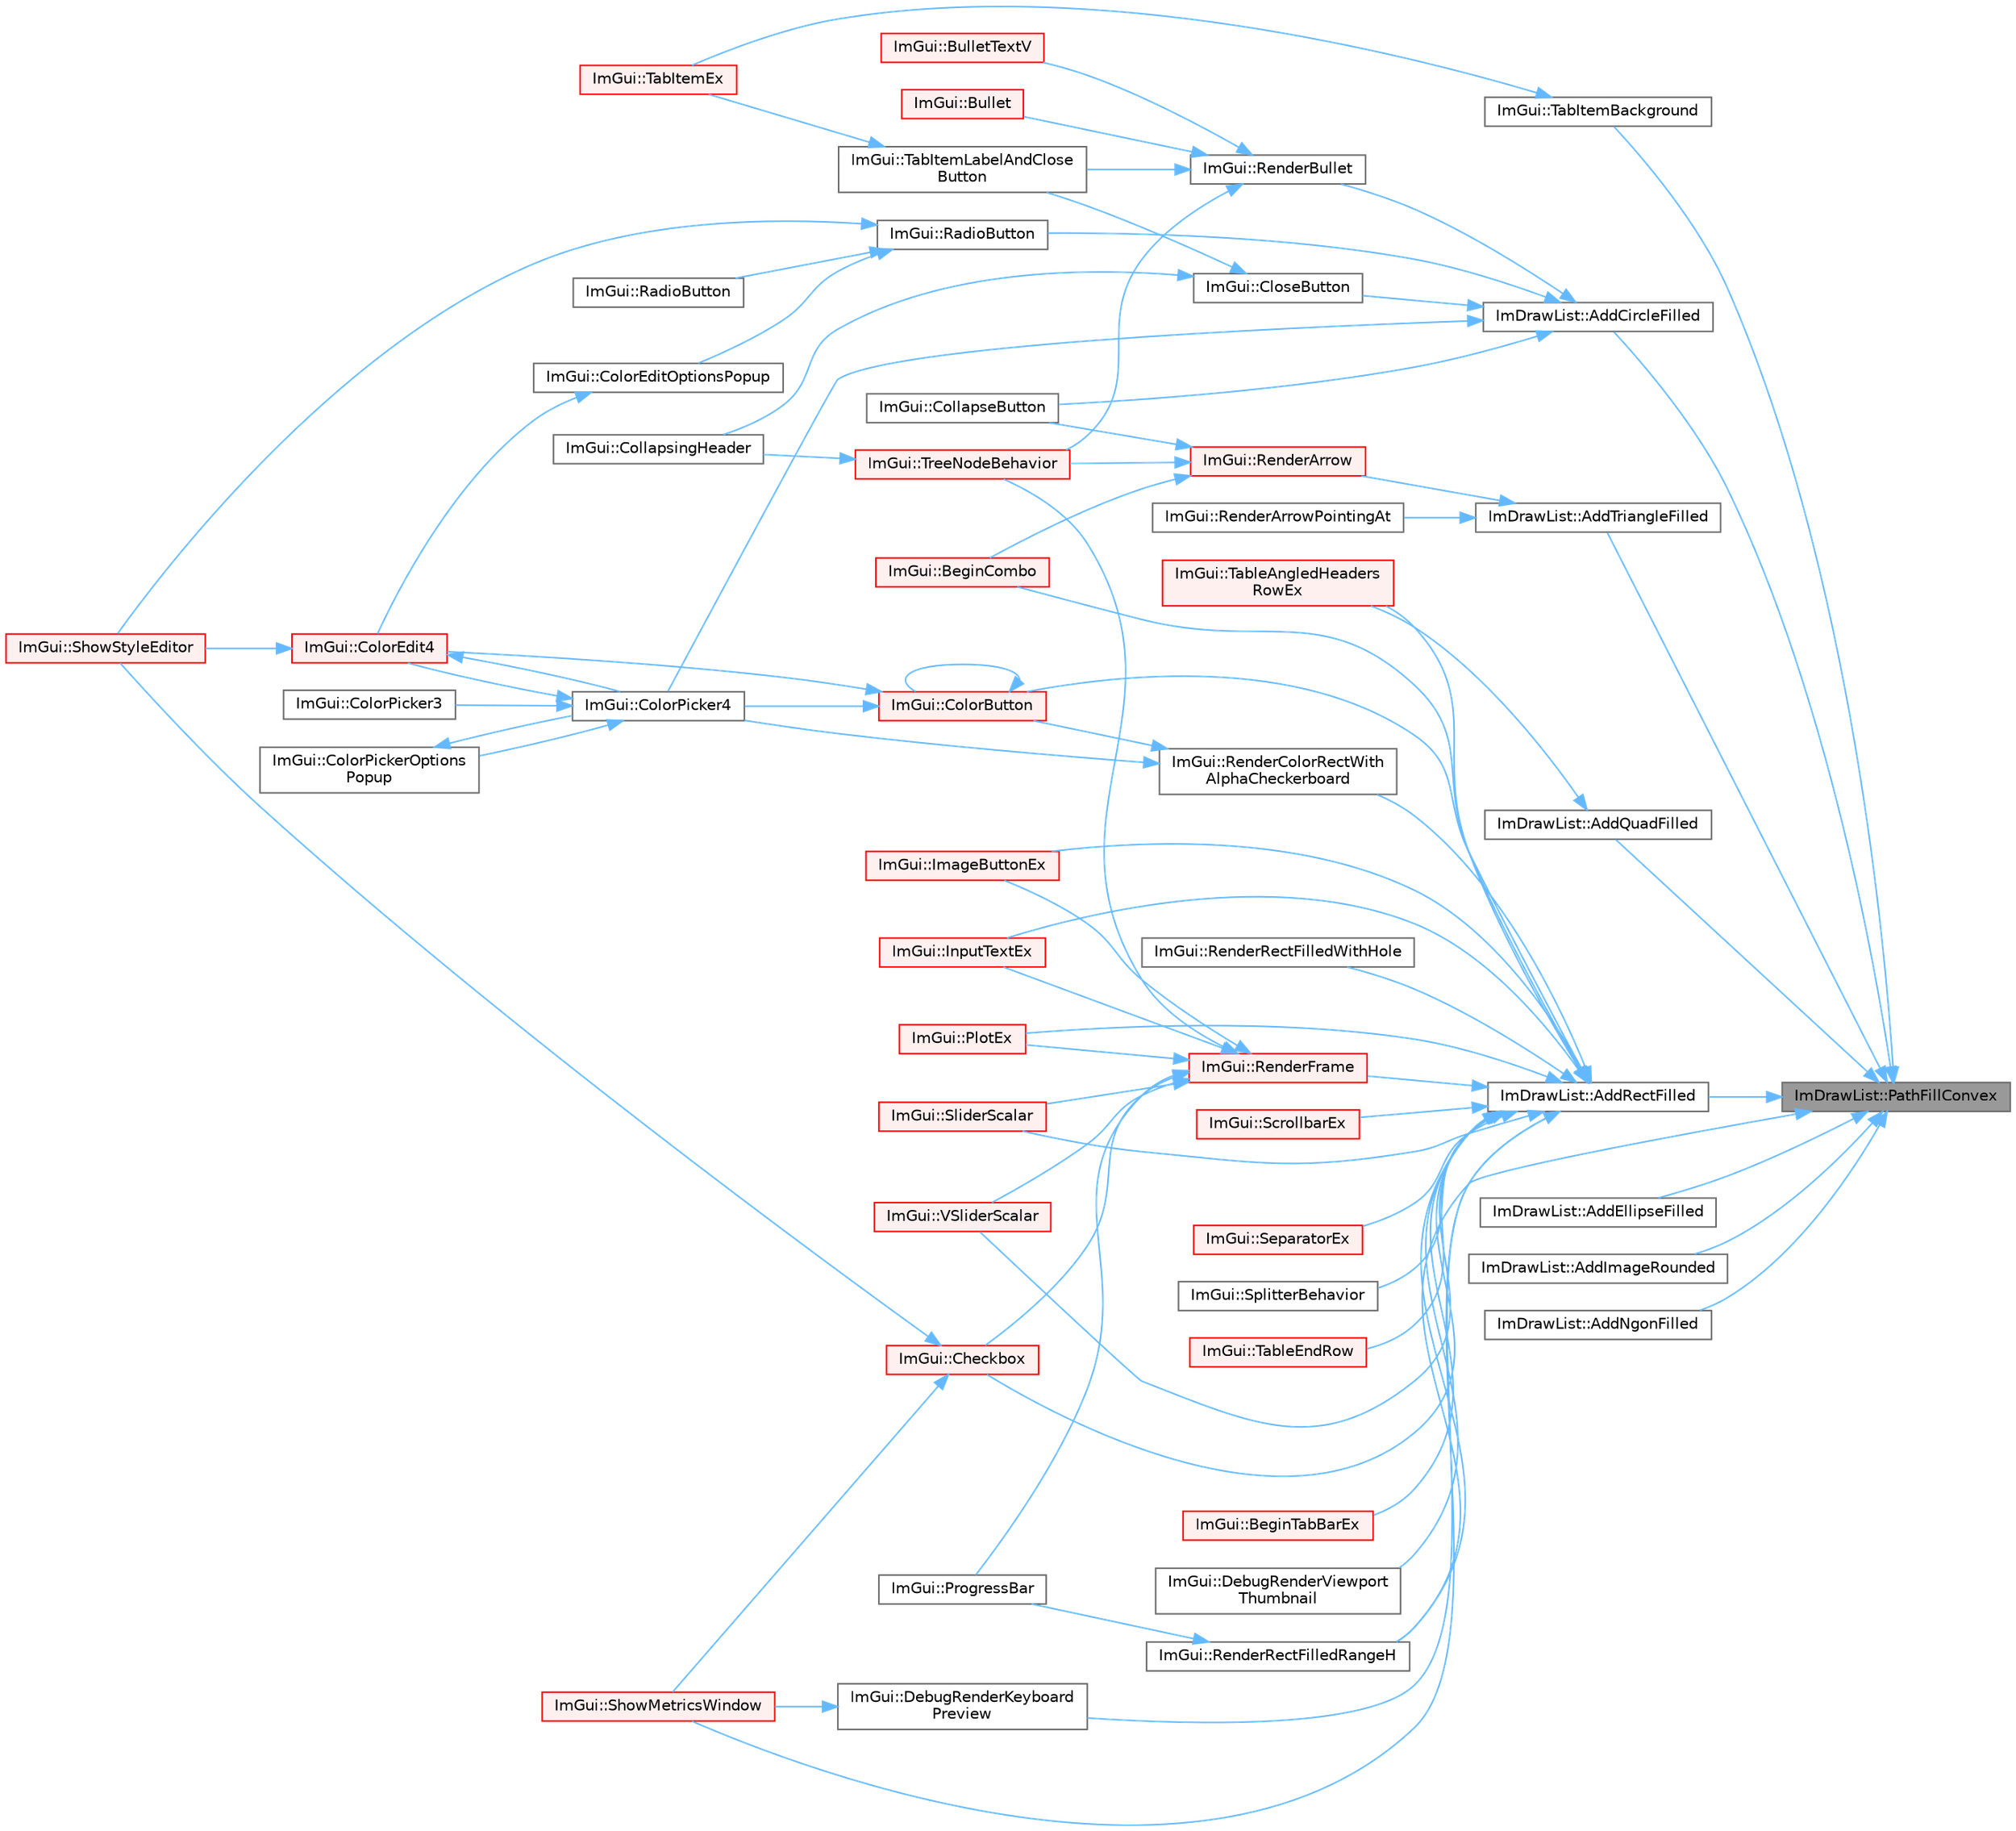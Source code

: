 digraph "ImDrawList::PathFillConvex"
{
 // LATEX_PDF_SIZE
  bgcolor="transparent";
  edge [fontname=Helvetica,fontsize=10,labelfontname=Helvetica,labelfontsize=10];
  node [fontname=Helvetica,fontsize=10,shape=box,height=0.2,width=0.4];
  rankdir="RL";
  Node1 [id="Node000001",label="ImDrawList::PathFillConvex",height=0.2,width=0.4,color="gray40", fillcolor="grey60", style="filled", fontcolor="black",tooltip=" "];
  Node1 -> Node2 [id="edge1_Node000001_Node000002",dir="back",color="steelblue1",style="solid",tooltip=" "];
  Node2 [id="Node000002",label="ImDrawList::AddCircleFilled",height=0.2,width=0.4,color="grey40", fillcolor="white", style="filled",URL="$struct_im_draw_list.html#aef950cf8b0293b2c5e4708af72de045b",tooltip=" "];
  Node2 -> Node3 [id="edge2_Node000002_Node000003",dir="back",color="steelblue1",style="solid",tooltip=" "];
  Node3 [id="Node000003",label="ImGui::CloseButton",height=0.2,width=0.4,color="grey40", fillcolor="white", style="filled",URL="$namespace_im_gui.html#a4f6da873474094ce131edd2dcda98551",tooltip=" "];
  Node3 -> Node4 [id="edge3_Node000003_Node000004",dir="back",color="steelblue1",style="solid",tooltip=" "];
  Node4 [id="Node000004",label="ImGui::CollapsingHeader",height=0.2,width=0.4,color="grey40", fillcolor="white", style="filled",URL="$namespace_im_gui.html#a4d6e6e7a5ace0e5dbee3ea1926ddf049",tooltip=" "];
  Node3 -> Node5 [id="edge4_Node000003_Node000005",dir="back",color="steelblue1",style="solid",tooltip=" "];
  Node5 [id="Node000005",label="ImGui::TabItemLabelAndClose\lButton",height=0.2,width=0.4,color="grey40", fillcolor="white", style="filled",URL="$namespace_im_gui.html#abbdb2619721c7ecaca3fb03d9d905003",tooltip=" "];
  Node5 -> Node6 [id="edge5_Node000005_Node000006",dir="back",color="steelblue1",style="solid",tooltip=" "];
  Node6 [id="Node000006",label="ImGui::TabItemEx",height=0.2,width=0.4,color="red", fillcolor="#FFF0F0", style="filled",URL="$namespace_im_gui.html#a4e0986fc689e7855cd9a9099dc87dac5",tooltip=" "];
  Node2 -> Node11 [id="edge6_Node000002_Node000011",dir="back",color="steelblue1",style="solid",tooltip=" "];
  Node11 [id="Node000011",label="ImGui::CollapseButton",height=0.2,width=0.4,color="grey40", fillcolor="white", style="filled",URL="$namespace_im_gui.html#acd027458d7a062d3d3073339454624e3",tooltip=" "];
  Node2 -> Node12 [id="edge7_Node000002_Node000012",dir="back",color="steelblue1",style="solid",tooltip=" "];
  Node12 [id="Node000012",label="ImGui::ColorPicker4",height=0.2,width=0.4,color="grey40", fillcolor="white", style="filled",URL="$namespace_im_gui.html#a3d5aae9e0a14aa051d5a799abbe97b32",tooltip=" "];
  Node12 -> Node13 [id="edge8_Node000012_Node000013",dir="back",color="steelblue1",style="solid",tooltip=" "];
  Node13 [id="Node000013",label="ImGui::ColorEdit4",height=0.2,width=0.4,color="red", fillcolor="#FFF0F0", style="filled",URL="$namespace_im_gui.html#ac3f45e2aa0b1d591cc8a2cdf8b566a45",tooltip=" "];
  Node13 -> Node12 [id="edge9_Node000013_Node000012",dir="back",color="steelblue1",style="solid",tooltip=" "];
  Node13 -> Node8 [id="edge10_Node000013_Node000008",dir="back",color="steelblue1",style="solid",tooltip=" "];
  Node8 [id="Node000008",label="ImGui::ShowStyleEditor",height=0.2,width=0.4,color="red", fillcolor="#FFF0F0", style="filled",URL="$namespace_im_gui.html#ab2eb3dec78d054fe3feab1c091ec5de5",tooltip=" "];
  Node12 -> Node16 [id="edge11_Node000012_Node000016",dir="back",color="steelblue1",style="solid",tooltip=" "];
  Node16 [id="Node000016",label="ImGui::ColorPicker3",height=0.2,width=0.4,color="grey40", fillcolor="white", style="filled",URL="$namespace_im_gui.html#a2a2a98cb9a17b18702be6b954670b388",tooltip=" "];
  Node12 -> Node17 [id="edge12_Node000012_Node000017",dir="back",color="steelblue1",style="solid",tooltip=" "];
  Node17 [id="Node000017",label="ImGui::ColorPickerOptions\lPopup",height=0.2,width=0.4,color="grey40", fillcolor="white", style="filled",URL="$namespace_im_gui.html#a6d112eeb6d8ffdebbc9d9a8c66babbee",tooltip=" "];
  Node17 -> Node12 [id="edge13_Node000017_Node000012",dir="back",color="steelblue1",style="solid",tooltip=" "];
  Node2 -> Node18 [id="edge14_Node000002_Node000018",dir="back",color="steelblue1",style="solid",tooltip=" "];
  Node18 [id="Node000018",label="ImGui::RadioButton",height=0.2,width=0.4,color="grey40", fillcolor="white", style="filled",URL="$namespace_im_gui.html#a6b146763845cbad5a4144772279631bc",tooltip=" "];
  Node18 -> Node19 [id="edge15_Node000018_Node000019",dir="back",color="steelblue1",style="solid",tooltip=" "];
  Node19 [id="Node000019",label="ImGui::ColorEditOptionsPopup",height=0.2,width=0.4,color="grey40", fillcolor="white", style="filled",URL="$namespace_im_gui.html#a6bfb117816d669f8704e5d0c0c0795fe",tooltip=" "];
  Node19 -> Node13 [id="edge16_Node000019_Node000013",dir="back",color="steelblue1",style="solid",tooltip=" "];
  Node18 -> Node20 [id="edge17_Node000018_Node000020",dir="back",color="steelblue1",style="solid",tooltip=" "];
  Node20 [id="Node000020",label="ImGui::RadioButton",height=0.2,width=0.4,color="grey40", fillcolor="white", style="filled",URL="$namespace_im_gui.html#a018d2b61d2f00bb7a9dd2b1f933b93a5",tooltip=" "];
  Node18 -> Node8 [id="edge18_Node000018_Node000008",dir="back",color="steelblue1",style="solid",tooltip=" "];
  Node2 -> Node21 [id="edge19_Node000002_Node000021",dir="back",color="steelblue1",style="solid",tooltip=" "];
  Node21 [id="Node000021",label="ImGui::RenderBullet",height=0.2,width=0.4,color="grey40", fillcolor="white", style="filled",URL="$namespace_im_gui.html#a46189f75b2e25d595f1e71060d2a2633",tooltip=" "];
  Node21 -> Node22 [id="edge20_Node000021_Node000022",dir="back",color="steelblue1",style="solid",tooltip=" "];
  Node22 [id="Node000022",label="ImGui::Bullet",height=0.2,width=0.4,color="red", fillcolor="#FFF0F0", style="filled",URL="$namespace_im_gui.html#ae2d22212681556d2c2398dfd152f3121",tooltip=" "];
  Node21 -> Node25 [id="edge21_Node000021_Node000025",dir="back",color="steelblue1",style="solid",tooltip=" "];
  Node25 [id="Node000025",label="ImGui::BulletTextV",height=0.2,width=0.4,color="red", fillcolor="#FFF0F0", style="filled",URL="$namespace_im_gui.html#af8f4b5e96c745e205974857f9a584583",tooltip=" "];
  Node21 -> Node5 [id="edge22_Node000021_Node000005",dir="back",color="steelblue1",style="solid",tooltip=" "];
  Node21 -> Node38 [id="edge23_Node000021_Node000038",dir="back",color="steelblue1",style="solid",tooltip=" "];
  Node38 [id="Node000038",label="ImGui::TreeNodeBehavior",height=0.2,width=0.4,color="red", fillcolor="#FFF0F0", style="filled",URL="$namespace_im_gui.html#a918eabf70d288e93b2519ee1eac2c0b4",tooltip=" "];
  Node38 -> Node4 [id="edge24_Node000038_Node000004",dir="back",color="steelblue1",style="solid",tooltip=" "];
  Node1 -> Node51 [id="edge25_Node000001_Node000051",dir="back",color="steelblue1",style="solid",tooltip=" "];
  Node51 [id="Node000051",label="ImDrawList::AddEllipseFilled",height=0.2,width=0.4,color="grey40", fillcolor="white", style="filled",URL="$struct_im_draw_list.html#ac6ca6eb18ab96e580e7e500a7b8025b2",tooltip=" "];
  Node1 -> Node52 [id="edge26_Node000001_Node000052",dir="back",color="steelblue1",style="solid",tooltip=" "];
  Node52 [id="Node000052",label="ImDrawList::AddImageRounded",height=0.2,width=0.4,color="grey40", fillcolor="white", style="filled",URL="$struct_im_draw_list.html#a864ccce7a012e9c1ffb4d5693311d847",tooltip=" "];
  Node1 -> Node53 [id="edge27_Node000001_Node000053",dir="back",color="steelblue1",style="solid",tooltip=" "];
  Node53 [id="Node000053",label="ImDrawList::AddNgonFilled",height=0.2,width=0.4,color="grey40", fillcolor="white", style="filled",URL="$struct_im_draw_list.html#a75bf382ddc70429f82a570c2782c4491",tooltip=" "];
  Node1 -> Node54 [id="edge28_Node000001_Node000054",dir="back",color="steelblue1",style="solid",tooltip=" "];
  Node54 [id="Node000054",label="ImDrawList::AddQuadFilled",height=0.2,width=0.4,color="grey40", fillcolor="white", style="filled",URL="$struct_im_draw_list.html#a2b982fbad35f8736fdfc9d6e7db2ca94",tooltip=" "];
  Node54 -> Node55 [id="edge29_Node000054_Node000055",dir="back",color="steelblue1",style="solid",tooltip=" "];
  Node55 [id="Node000055",label="ImGui::TableAngledHeaders\lRowEx",height=0.2,width=0.4,color="red", fillcolor="#FFF0F0", style="filled",URL="$namespace_im_gui.html#abedf7bbf79accde2321806dc0beb90b1",tooltip=" "];
  Node1 -> Node57 [id="edge30_Node000001_Node000057",dir="back",color="steelblue1",style="solid",tooltip=" "];
  Node57 [id="Node000057",label="ImDrawList::AddRectFilled",height=0.2,width=0.4,color="grey40", fillcolor="white", style="filled",URL="$struct_im_draw_list.html#a6b16ab764160b0251d2e7b3bd08c1ffc",tooltip=" "];
  Node57 -> Node58 [id="edge31_Node000057_Node000058",dir="back",color="steelblue1",style="solid",tooltip=" "];
  Node58 [id="Node000058",label="ImGui::BeginCombo",height=0.2,width=0.4,color="red", fillcolor="#FFF0F0", style="filled",URL="$namespace_im_gui.html#aa895095bdc7a2907375c555e245575ea",tooltip=" "];
  Node57 -> Node62 [id="edge32_Node000057_Node000062",dir="back",color="steelblue1",style="solid",tooltip=" "];
  Node62 [id="Node000062",label="ImGui::BeginTabBarEx",height=0.2,width=0.4,color="red", fillcolor="#FFF0F0", style="filled",URL="$namespace_im_gui.html#ae630dd2237aa12e9a306af817d8996c3",tooltip=" "];
  Node57 -> Node64 [id="edge33_Node000057_Node000064",dir="back",color="steelblue1",style="solid",tooltip=" "];
  Node64 [id="Node000064",label="ImGui::Checkbox",height=0.2,width=0.4,color="red", fillcolor="#FFF0F0", style="filled",URL="$namespace_im_gui.html#a57d73c1d0ef807fef734d91024092027",tooltip=" "];
  Node64 -> Node24 [id="edge34_Node000064_Node000024",dir="back",color="steelblue1",style="solid",tooltip=" "];
  Node24 [id="Node000024",label="ImGui::ShowMetricsWindow",height=0.2,width=0.4,color="red", fillcolor="#FFF0F0", style="filled",URL="$namespace_im_gui.html#afe7a28c6eb52fff3cc27d5a698fea4ff",tooltip=" "];
  Node64 -> Node8 [id="edge35_Node000064_Node000008",dir="back",color="steelblue1",style="solid",tooltip=" "];
  Node57 -> Node69 [id="edge36_Node000057_Node000069",dir="back",color="steelblue1",style="solid",tooltip=" "];
  Node69 [id="Node000069",label="ImGui::ColorButton",height=0.2,width=0.4,color="red", fillcolor="#FFF0F0", style="filled",URL="$namespace_im_gui.html#ae2d7c8f37726810753d71d480f0af7f0",tooltip=" "];
  Node69 -> Node69 [id="edge37_Node000069_Node000069",dir="back",color="steelblue1",style="solid",tooltip=" "];
  Node69 -> Node13 [id="edge38_Node000069_Node000013",dir="back",color="steelblue1",style="solid",tooltip=" "];
  Node69 -> Node12 [id="edge39_Node000069_Node000012",dir="back",color="steelblue1",style="solid",tooltip=" "];
  Node57 -> Node71 [id="edge40_Node000057_Node000071",dir="back",color="steelblue1",style="solid",tooltip=" "];
  Node71 [id="Node000071",label="ImGui::DebugRenderKeyboard\lPreview",height=0.2,width=0.4,color="grey40", fillcolor="white", style="filled",URL="$namespace_im_gui.html#a1355ddf2e5435da21acf2a9944b52ab4",tooltip=" "];
  Node71 -> Node24 [id="edge41_Node000071_Node000024",dir="back",color="steelblue1",style="solid",tooltip=" "];
  Node57 -> Node72 [id="edge42_Node000057_Node000072",dir="back",color="steelblue1",style="solid",tooltip=" "];
  Node72 [id="Node000072",label="ImGui::DebugRenderViewport\lThumbnail",height=0.2,width=0.4,color="grey40", fillcolor="white", style="filled",URL="$namespace_im_gui.html#af7de4b5c98ba30dbadce44e1f1066ba8",tooltip=" "];
  Node57 -> Node73 [id="edge43_Node000057_Node000073",dir="back",color="steelblue1",style="solid",tooltip=" "];
  Node73 [id="Node000073",label="ImGui::ImageButtonEx",height=0.2,width=0.4,color="red", fillcolor="#FFF0F0", style="filled",URL="$namespace_im_gui.html#aa696e652d6c161dadfd12c4392d6b8ed",tooltip=" "];
  Node57 -> Node76 [id="edge44_Node000057_Node000076",dir="back",color="steelblue1",style="solid",tooltip=" "];
  Node76 [id="Node000076",label="ImGui::InputTextEx",height=0.2,width=0.4,color="red", fillcolor="#FFF0F0", style="filled",URL="$namespace_im_gui.html#af89af17ecc11653f25fea1e50e195de6",tooltip=" "];
  Node57 -> Node122 [id="edge45_Node000057_Node000122",dir="back",color="steelblue1",style="solid",tooltip=" "];
  Node122 [id="Node000122",label="ImGui::PlotEx",height=0.2,width=0.4,color="red", fillcolor="#FFF0F0", style="filled",URL="$namespace_im_gui.html#afb3147b9a00e396e0b11a1bfe24b8f42",tooltip=" "];
  Node57 -> Node127 [id="edge46_Node000057_Node000127",dir="back",color="steelblue1",style="solid",tooltip=" "];
  Node127 [id="Node000127",label="ImGui::RenderColorRectWith\lAlphaCheckerboard",height=0.2,width=0.4,color="grey40", fillcolor="white", style="filled",URL="$namespace_im_gui.html#a1c7b45570a114af08b0c2e16a7acceae",tooltip=" "];
  Node127 -> Node69 [id="edge47_Node000127_Node000069",dir="back",color="steelblue1",style="solid",tooltip=" "];
  Node127 -> Node12 [id="edge48_Node000127_Node000012",dir="back",color="steelblue1",style="solid",tooltip=" "];
  Node57 -> Node128 [id="edge49_Node000057_Node000128",dir="back",color="steelblue1",style="solid",tooltip=" "];
  Node128 [id="Node000128",label="ImGui::RenderFrame",height=0.2,width=0.4,color="red", fillcolor="#FFF0F0", style="filled",URL="$namespace_im_gui.html#a621ba649568ede3939d4f10d83b86d04",tooltip=" "];
  Node128 -> Node64 [id="edge50_Node000128_Node000064",dir="back",color="steelblue1",style="solid",tooltip=" "];
  Node128 -> Node73 [id="edge51_Node000128_Node000073",dir="back",color="steelblue1",style="solid",tooltip=" "];
  Node128 -> Node76 [id="edge52_Node000128_Node000076",dir="back",color="steelblue1",style="solid",tooltip=" "];
  Node128 -> Node122 [id="edge53_Node000128_Node000122",dir="back",color="steelblue1",style="solid",tooltip=" "];
  Node128 -> Node137 [id="edge54_Node000128_Node000137",dir="back",color="steelblue1",style="solid",tooltip=" "];
  Node137 [id="Node000137",label="ImGui::ProgressBar",height=0.2,width=0.4,color="grey40", fillcolor="white", style="filled",URL="$namespace_im_gui.html#a412b0416ad68c0ac46e5d66805d911ff",tooltip=" "];
  Node128 -> Node110 [id="edge55_Node000128_Node000110",dir="back",color="steelblue1",style="solid",tooltip=" "];
  Node110 [id="Node000110",label="ImGui::SliderScalar",height=0.2,width=0.4,color="red", fillcolor="#FFF0F0", style="filled",URL="$namespace_im_gui.html#afdd7faa9a69f75b8d674cdc207441bea",tooltip=" "];
  Node128 -> Node38 [id="edge56_Node000128_Node000038",dir="back",color="steelblue1",style="solid",tooltip=" "];
  Node128 -> Node157 [id="edge57_Node000128_Node000157",dir="back",color="steelblue1",style="solid",tooltip=" "];
  Node157 [id="Node000157",label="ImGui::VSliderScalar",height=0.2,width=0.4,color="red", fillcolor="#FFF0F0", style="filled",URL="$namespace_im_gui.html#a6ad24ca37a530d43f9d1c727d94e4829",tooltip=" "];
  Node57 -> Node160 [id="edge58_Node000057_Node000160",dir="back",color="steelblue1",style="solid",tooltip=" "];
  Node160 [id="Node000160",label="ImGui::RenderRectFilledRangeH",height=0.2,width=0.4,color="grey40", fillcolor="white", style="filled",URL="$namespace_im_gui.html#af311762331bda4508b25e05f6afc7f45",tooltip=" "];
  Node160 -> Node137 [id="edge59_Node000160_Node000137",dir="back",color="steelblue1",style="solid",tooltip=" "];
  Node57 -> Node161 [id="edge60_Node000057_Node000161",dir="back",color="steelblue1",style="solid",tooltip=" "];
  Node161 [id="Node000161",label="ImGui::RenderRectFilledWithHole",height=0.2,width=0.4,color="grey40", fillcolor="white", style="filled",URL="$namespace_im_gui.html#a3579615f926c34c5de220f655d535d61",tooltip=" "];
  Node57 -> Node162 [id="edge61_Node000057_Node000162",dir="back",color="steelblue1",style="solid",tooltip=" "];
  Node162 [id="Node000162",label="ImGui::ScrollbarEx",height=0.2,width=0.4,color="red", fillcolor="#FFF0F0", style="filled",URL="$namespace_im_gui.html#a35eab777db4f6cb0d5242fd6968dab73",tooltip=" "];
  Node57 -> Node164 [id="edge62_Node000057_Node000164",dir="back",color="steelblue1",style="solid",tooltip=" "];
  Node164 [id="Node000164",label="ImGui::SeparatorEx",height=0.2,width=0.4,color="red", fillcolor="#FFF0F0", style="filled",URL="$namespace_im_gui.html#acd77978447d71b3113ad084dfde1fe18",tooltip=" "];
  Node57 -> Node24 [id="edge63_Node000057_Node000024",dir="back",color="steelblue1",style="solid",tooltip=" "];
  Node57 -> Node110 [id="edge64_Node000057_Node000110",dir="back",color="steelblue1",style="solid",tooltip=" "];
  Node57 -> Node170 [id="edge65_Node000057_Node000170",dir="back",color="steelblue1",style="solid",tooltip=" "];
  Node170 [id="Node000170",label="ImGui::SplitterBehavior",height=0.2,width=0.4,color="grey40", fillcolor="white", style="filled",URL="$namespace_im_gui.html#a285913cd915ee715cd6a804e1b83814c",tooltip=" "];
  Node57 -> Node55 [id="edge66_Node000057_Node000055",dir="back",color="steelblue1",style="solid",tooltip=" "];
  Node57 -> Node171 [id="edge67_Node000057_Node000171",dir="back",color="steelblue1",style="solid",tooltip=" "];
  Node171 [id="Node000171",label="ImGui::TableEndRow",height=0.2,width=0.4,color="red", fillcolor="#FFF0F0", style="filled",URL="$namespace_im_gui.html#a6bc4ce6f7ff9f8268473f5e538a1181f",tooltip=" "];
  Node57 -> Node157 [id="edge68_Node000057_Node000157",dir="back",color="steelblue1",style="solid",tooltip=" "];
  Node1 -> Node173 [id="edge69_Node000001_Node000173",dir="back",color="steelblue1",style="solid",tooltip=" "];
  Node173 [id="Node000173",label="ImDrawList::AddTriangleFilled",height=0.2,width=0.4,color="grey40", fillcolor="white", style="filled",URL="$struct_im_draw_list.html#af1dd4a3888034c5f71b66a38e44edf31",tooltip=" "];
  Node173 -> Node174 [id="edge70_Node000173_Node000174",dir="back",color="steelblue1",style="solid",tooltip=" "];
  Node174 [id="Node000174",label="ImGui::RenderArrow",height=0.2,width=0.4,color="red", fillcolor="#FFF0F0", style="filled",URL="$namespace_im_gui.html#a7ec12551caa737505087c80e38b94937",tooltip=" "];
  Node174 -> Node58 [id="edge71_Node000174_Node000058",dir="back",color="steelblue1",style="solid",tooltip=" "];
  Node174 -> Node11 [id="edge72_Node000174_Node000011",dir="back",color="steelblue1",style="solid",tooltip=" "];
  Node174 -> Node38 [id="edge73_Node000174_Node000038",dir="back",color="steelblue1",style="solid",tooltip=" "];
  Node173 -> Node176 [id="edge74_Node000173_Node000176",dir="back",color="steelblue1",style="solid",tooltip=" "];
  Node176 [id="Node000176",label="ImGui::RenderArrowPointingAt",height=0.2,width=0.4,color="grey40", fillcolor="white", style="filled",URL="$namespace_im_gui.html#af1ea568bffa58ec26100de3bf60af5f2",tooltip=" "];
  Node1 -> Node160 [id="edge75_Node000001_Node000160",dir="back",color="steelblue1",style="solid",tooltip=" "];
  Node1 -> Node177 [id="edge76_Node000001_Node000177",dir="back",color="steelblue1",style="solid",tooltip=" "];
  Node177 [id="Node000177",label="ImGui::TabItemBackground",height=0.2,width=0.4,color="grey40", fillcolor="white", style="filled",URL="$namespace_im_gui.html#a87fc45357f733cb2a378e098d2855243",tooltip=" "];
  Node177 -> Node6 [id="edge77_Node000177_Node000006",dir="back",color="steelblue1",style="solid",tooltip=" "];
}
